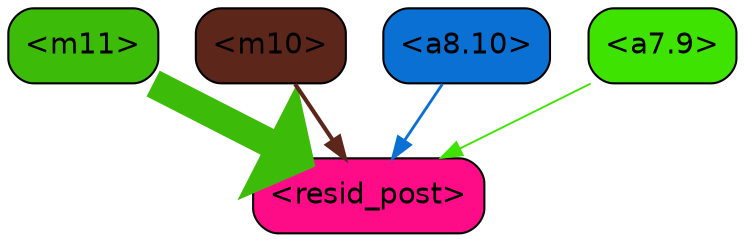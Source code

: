 strict digraph "" {
	graph [bgcolor=transparent,
		layout=dot,
		overlap=false,
		splines=true
	];
	"<m11>"	[color=black,
		fillcolor="#3dbb09",
		fontname=Helvetica,
		shape=box,
		style="filled, rounded"];
	"<resid_post>"	[color=black,
		fillcolor="#fe0b88",
		fontname=Helvetica,
		shape=box,
		style="filled, rounded"];
	"<m11>" -> "<resid_post>"	[color="#3dbb09",
		penwidth=13.867853164672852];
	"<m10>"	[color=black,
		fillcolor="#5d261a",
		fontname=Helvetica,
		shape=box,
		style="filled, rounded"];
	"<m10>" -> "<resid_post>"	[color="#5d261a",
		penwidth=1.9821686744689941];
	"<a8.10>"	[color=black,
		fillcolor="#0a70d3",
		fontname=Helvetica,
		shape=box,
		style="filled, rounded"];
	"<a8.10>" -> "<resid_post>"	[color="#0a70d3",
		penwidth=1.3564326763153076];
	"<a7.9>"	[color=black,
		fillcolor="#3fe302",
		fontname=Helvetica,
		shape=box,
		style="filled, rounded"];
	"<a7.9>" -> "<resid_post>"	[color="#3fe302",
		penwidth=0.8956844806671143];
}
